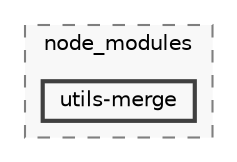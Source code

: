 digraph "backend/node_modules/utils-merge"
{
 // LATEX_PDF_SIZE
  bgcolor="transparent";
  edge [fontname=Helvetica,fontsize=10,labelfontname=Helvetica,labelfontsize=10];
  node [fontname=Helvetica,fontsize=10,shape=box,height=0.2,width=0.4];
  compound=true
  subgraph clusterdir_86dbea9de526ba50b112ba867d8b4b1f {
    graph [ bgcolor="#f8f8f8", pencolor="grey50", label="node_modules", fontname=Helvetica,fontsize=10 style="filled,dashed", URL="dir_86dbea9de526ba50b112ba867d8b4b1f.html",tooltip=""]
  dir_a82d239b4b16b0c26cdd9403dcd1a23c [label="utils-merge", fillcolor="#f8f8f8", color="grey25", style="filled,bold", URL="dir_a82d239b4b16b0c26cdd9403dcd1a23c.html",tooltip=""];
  }
}
